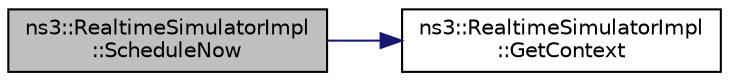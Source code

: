 digraph "ns3::RealtimeSimulatorImpl::ScheduleNow"
{
 // LATEX_PDF_SIZE
  edge [fontname="Helvetica",fontsize="10",labelfontname="Helvetica",labelfontsize="10"];
  node [fontname="Helvetica",fontsize="10",shape=record];
  rankdir="LR";
  Node1 [label="ns3::RealtimeSimulatorImpl\l::ScheduleNow",height=0.2,width=0.4,color="black", fillcolor="grey75", style="filled", fontcolor="black",tooltip="Schedule an event to run at the current virtual time."];
  Node1 -> Node2 [color="midnightblue",fontsize="10",style="solid",fontname="Helvetica"];
  Node2 [label="ns3::RealtimeSimulatorImpl\l::GetContext",height=0.2,width=0.4,color="black", fillcolor="white", style="filled",URL="$classns3_1_1_realtime_simulator_impl.html#ac9ba597c396253ad43262802a562b3ec",tooltip="Get the current simulation context."];
}
